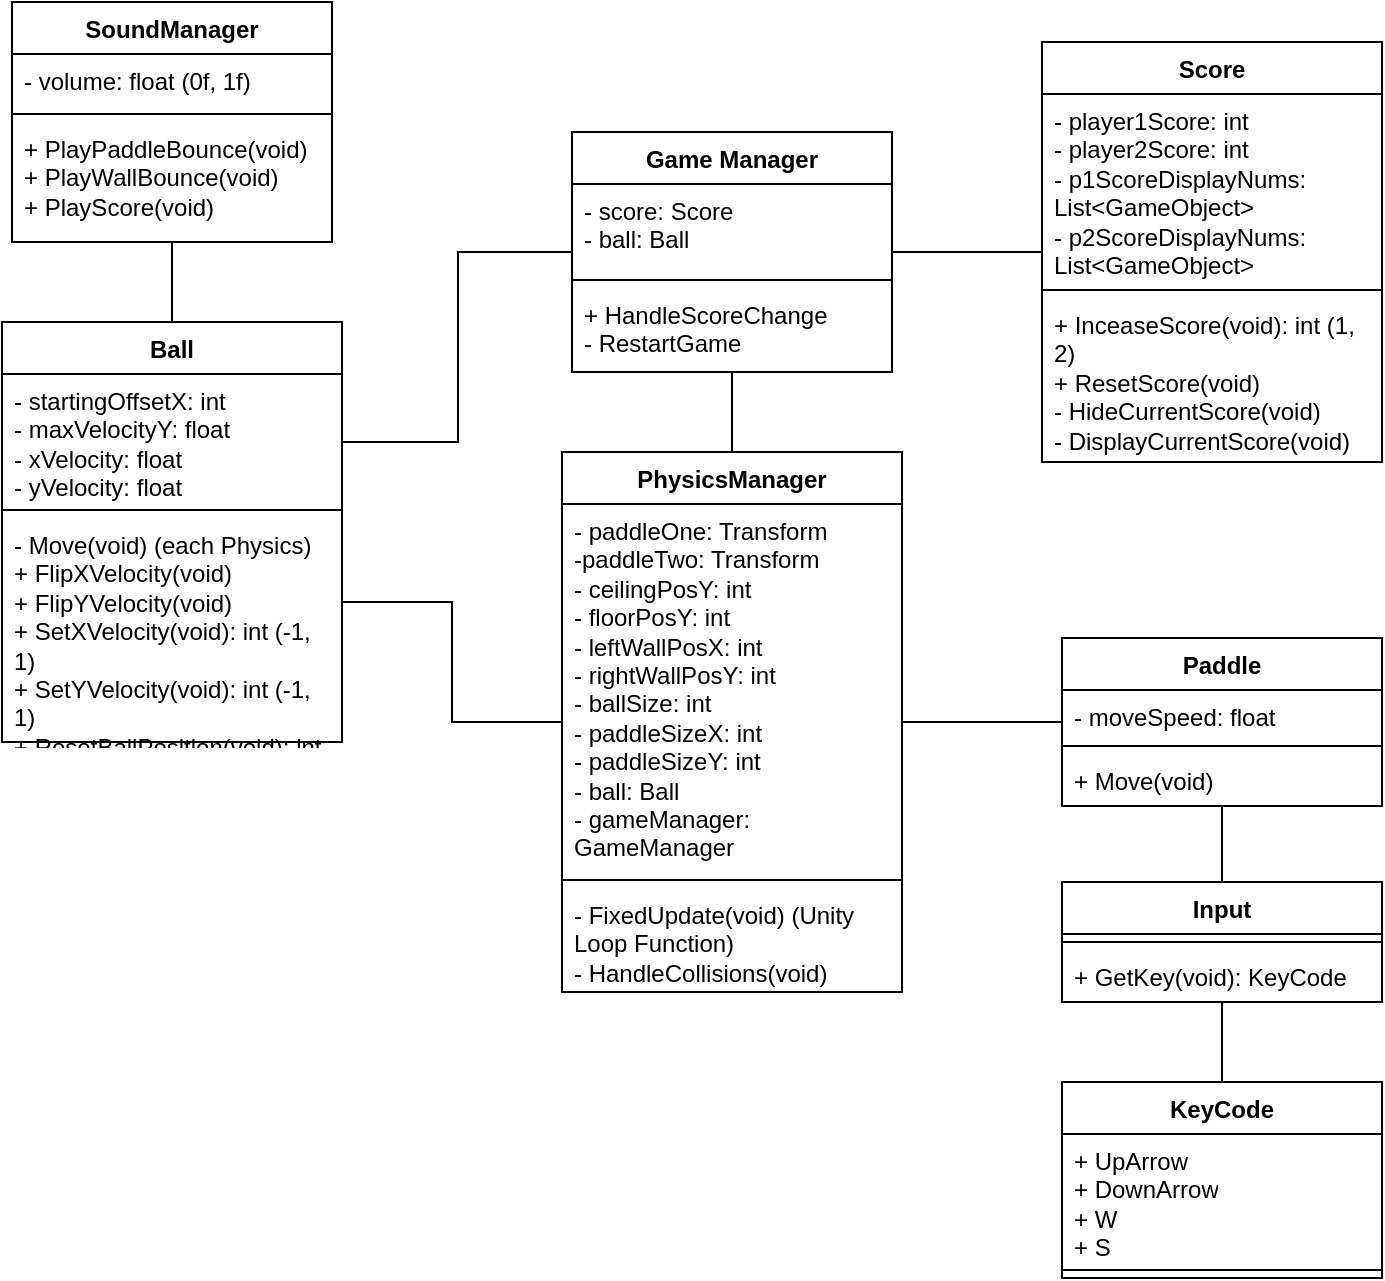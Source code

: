 <mxfile version="23.1.3" type="device">
  <diagram name="Page-1" id="hOQSt2M8NXj7ab4ly8Tu">
    <mxGraphModel dx="1121" dy="637" grid="1" gridSize="10" guides="1" tooltips="1" connect="1" arrows="1" fold="1" page="1" pageScale="1" pageWidth="850" pageHeight="1100" math="0" shadow="0">
      <root>
        <mxCell id="0" />
        <mxCell id="1" parent="0" />
        <mxCell id="CWXw3qoEPfl9kFRMAjqj-16" style="edgeStyle=orthogonalEdgeStyle;rounded=0;orthogonalLoop=1;jettySize=auto;html=1;startArrow=none;startFill=0;endArrow=none;endFill=0;" parent="1" source="CWXw3qoEPfl9kFRMAjqj-8" target="CWXw3qoEPfl9kFRMAjqj-17" edge="1">
          <mxGeometry relative="1" as="geometry">
            <mxPoint x="150" y="300" as="targetPoint" />
          </mxGeometry>
        </mxCell>
        <mxCell id="JSUQE9OYRCIfizvlQPL--5" style="edgeStyle=orthogonalEdgeStyle;rounded=0;orthogonalLoop=1;jettySize=auto;html=1;endArrow=none;endFill=0;" parent="1" source="CWXw3qoEPfl9kFRMAjqj-8" target="JSUQE9OYRCIfizvlQPL--1" edge="1">
          <mxGeometry relative="1" as="geometry" />
        </mxCell>
        <mxCell id="CWXw3qoEPfl9kFRMAjqj-8" value="Input" style="swimlane;fontStyle=1;align=center;verticalAlign=top;childLayout=stackLayout;horizontal=1;startSize=26;horizontalStack=0;resizeParent=1;resizeParentMax=0;resizeLast=0;collapsible=1;marginBottom=0;whiteSpace=wrap;html=1;" parent="1" vertex="1">
          <mxGeometry x="600" y="620" width="160" height="60" as="geometry" />
        </mxCell>
        <mxCell id="CWXw3qoEPfl9kFRMAjqj-10" value="" style="line;strokeWidth=1;fillColor=none;align=left;verticalAlign=middle;spacingTop=-1;spacingLeft=3;spacingRight=3;rotatable=0;labelPosition=right;points=[];portConstraint=eastwest;strokeColor=inherit;" parent="CWXw3qoEPfl9kFRMAjqj-8" vertex="1">
          <mxGeometry y="26" width="160" height="8" as="geometry" />
        </mxCell>
        <mxCell id="CWXw3qoEPfl9kFRMAjqj-11" value="+ GetKey(void): KeyCode" style="text;strokeColor=none;fillColor=none;align=left;verticalAlign=top;spacingLeft=4;spacingRight=4;overflow=hidden;rotatable=0;points=[[0,0.5],[1,0.5]];portConstraint=eastwest;whiteSpace=wrap;html=1;" parent="CWXw3qoEPfl9kFRMAjqj-8" vertex="1">
          <mxGeometry y="34" width="160" height="26" as="geometry" />
        </mxCell>
        <mxCell id="CWXw3qoEPfl9kFRMAjqj-17" value="Paddle" style="swimlane;fontStyle=1;align=center;verticalAlign=top;childLayout=stackLayout;horizontal=1;startSize=26;horizontalStack=0;resizeParent=1;resizeParentMax=0;resizeLast=0;collapsible=1;marginBottom=0;whiteSpace=wrap;html=1;" parent="1" vertex="1">
          <mxGeometry x="600" y="498" width="160" height="84" as="geometry" />
        </mxCell>
        <mxCell id="CWXw3qoEPfl9kFRMAjqj-18" value="- moveSpeed: float" style="text;strokeColor=none;fillColor=none;align=left;verticalAlign=top;spacingLeft=4;spacingRight=4;overflow=hidden;rotatable=0;points=[[0,0.5],[1,0.5]];portConstraint=eastwest;whiteSpace=wrap;html=1;" parent="CWXw3qoEPfl9kFRMAjqj-17" vertex="1">
          <mxGeometry y="26" width="160" height="24" as="geometry" />
        </mxCell>
        <mxCell id="CWXw3qoEPfl9kFRMAjqj-19" value="" style="line;strokeWidth=1;fillColor=none;align=left;verticalAlign=middle;spacingTop=-1;spacingLeft=3;spacingRight=3;rotatable=0;labelPosition=right;points=[];portConstraint=eastwest;strokeColor=inherit;" parent="CWXw3qoEPfl9kFRMAjqj-17" vertex="1">
          <mxGeometry y="50" width="160" height="8" as="geometry" />
        </mxCell>
        <mxCell id="CWXw3qoEPfl9kFRMAjqj-20" value="&lt;div&gt;+ Move(void)&lt;br&gt;&lt;/div&gt;" style="text;strokeColor=none;fillColor=none;align=left;verticalAlign=top;spacingLeft=4;spacingRight=4;overflow=hidden;rotatable=0;points=[[0,0.5],[1,0.5]];portConstraint=eastwest;whiteSpace=wrap;html=1;" parent="CWXw3qoEPfl9kFRMAjqj-17" vertex="1">
          <mxGeometry y="58" width="160" height="26" as="geometry" />
        </mxCell>
        <mxCell id="JSUQE9OYRCIfizvlQPL--13" style="edgeStyle=orthogonalEdgeStyle;rounded=0;orthogonalLoop=1;jettySize=auto;html=1;endArrow=none;endFill=0;" parent="1" source="CWXw3qoEPfl9kFRMAjqj-21" target="JSUQE9OYRCIfizvlQPL--9" edge="1">
          <mxGeometry relative="1" as="geometry" />
        </mxCell>
        <mxCell id="CWXw3qoEPfl9kFRMAjqj-21" value="Ball" style="swimlane;fontStyle=1;align=center;verticalAlign=top;childLayout=stackLayout;horizontal=1;startSize=26;horizontalStack=0;resizeParent=1;resizeParentMax=0;resizeLast=0;collapsible=1;marginBottom=0;whiteSpace=wrap;html=1;" parent="1" vertex="1">
          <mxGeometry x="70" y="340" width="170" height="210" as="geometry" />
        </mxCell>
        <mxCell id="CWXw3qoEPfl9kFRMAjqj-22" value="&lt;div&gt;- startingOffsetX: int&lt;/div&gt;&lt;div&gt;- maxVelocityY: float&lt;/div&gt;&lt;div&gt;- xVelocity: float&lt;/div&gt;&lt;div&gt;- yVelocity: float&lt;br&gt;&lt;/div&gt;" style="text;strokeColor=none;fillColor=none;align=left;verticalAlign=top;spacingLeft=4;spacingRight=4;overflow=hidden;rotatable=0;points=[[0,0.5],[1,0.5]];portConstraint=eastwest;whiteSpace=wrap;html=1;" parent="CWXw3qoEPfl9kFRMAjqj-21" vertex="1">
          <mxGeometry y="26" width="170" height="64" as="geometry" />
        </mxCell>
        <mxCell id="CWXw3qoEPfl9kFRMAjqj-23" value="" style="line;strokeWidth=1;fillColor=none;align=left;verticalAlign=middle;spacingTop=-1;spacingLeft=3;spacingRight=3;rotatable=0;labelPosition=right;points=[];portConstraint=eastwest;strokeColor=inherit;" parent="CWXw3qoEPfl9kFRMAjqj-21" vertex="1">
          <mxGeometry y="90" width="170" height="8" as="geometry" />
        </mxCell>
        <mxCell id="CWXw3qoEPfl9kFRMAjqj-24" value="&lt;div&gt;- Move(void) (each Physics)&lt;br&gt;&lt;/div&gt;&lt;div&gt;+ FlipXVelocity(void)&lt;/div&gt;&lt;div&gt;+ FlipYVelocity(void)&lt;/div&gt;&lt;div&gt;+ SetXVelocity(void): int (-1, 1)&lt;/div&gt;&lt;div&gt;+ SetYVelocity(void): int (-1, 1)&lt;br&gt;&lt;/div&gt;&lt;div&gt;+ ResetBallPosition(void): int (1, 2)&lt;br&gt;&lt;/div&gt;" style="text;strokeColor=none;fillColor=none;align=left;verticalAlign=top;spacingLeft=4;spacingRight=4;overflow=hidden;rotatable=0;points=[[0,0.5],[1,0.5]];portConstraint=eastwest;whiteSpace=wrap;html=1;" parent="CWXw3qoEPfl9kFRMAjqj-21" vertex="1">
          <mxGeometry y="98" width="170" height="112" as="geometry" />
        </mxCell>
        <mxCell id="CWXw3qoEPfl9kFRMAjqj-31" value="&lt;div&gt;Score&lt;/div&gt;" style="swimlane;fontStyle=1;align=center;verticalAlign=top;childLayout=stackLayout;horizontal=1;startSize=26;horizontalStack=0;resizeParent=1;resizeParentMax=0;resizeLast=0;collapsible=1;marginBottom=0;whiteSpace=wrap;html=1;" parent="1" vertex="1">
          <mxGeometry x="590" y="200" width="170" height="210" as="geometry" />
        </mxCell>
        <mxCell id="CWXw3qoEPfl9kFRMAjqj-32" value="&lt;div&gt;- player1Score: int&lt;br&gt;&lt;/div&gt;&lt;div&gt;- player2Score: int&lt;br&gt;&lt;/div&gt;&lt;div&gt;- p1ScoreDisplayNums: List&amp;lt;GameObject&amp;gt;&lt;br&gt;&lt;/div&gt;&lt;div&gt;- p2ScoreDisplayNums: List&amp;lt;GameObject&amp;gt;&lt;br&gt;&lt;/div&gt;" style="text;strokeColor=none;fillColor=none;align=left;verticalAlign=top;spacingLeft=4;spacingRight=4;overflow=hidden;rotatable=0;points=[[0,0.5],[1,0.5]];portConstraint=eastwest;whiteSpace=wrap;html=1;" parent="CWXw3qoEPfl9kFRMAjqj-31" vertex="1">
          <mxGeometry y="26" width="170" height="94" as="geometry" />
        </mxCell>
        <mxCell id="CWXw3qoEPfl9kFRMAjqj-33" value="" style="line;strokeWidth=1;fillColor=none;align=left;verticalAlign=middle;spacingTop=-1;spacingLeft=3;spacingRight=3;rotatable=0;labelPosition=right;points=[];portConstraint=eastwest;strokeColor=inherit;" parent="CWXw3qoEPfl9kFRMAjqj-31" vertex="1">
          <mxGeometry y="120" width="170" height="8" as="geometry" />
        </mxCell>
        <mxCell id="CWXw3qoEPfl9kFRMAjqj-34" value="&lt;div&gt;+ InceaseScore(void): int (1, 2)&lt;/div&gt;&lt;div&gt;+ ResetScore(void)&lt;br&gt;&lt;/div&gt;&lt;div&gt;- HideCurrentScore(void)&lt;/div&gt;&lt;div&gt;- DisplayCurrentScore(void)&lt;br&gt;&lt;/div&gt;" style="text;strokeColor=none;fillColor=none;align=left;verticalAlign=top;spacingLeft=4;spacingRight=4;overflow=hidden;rotatable=0;points=[[0,0.5],[1,0.5]];portConstraint=eastwest;whiteSpace=wrap;html=1;" parent="CWXw3qoEPfl9kFRMAjqj-31" vertex="1">
          <mxGeometry y="128" width="170" height="82" as="geometry" />
        </mxCell>
        <mxCell id="-7gD5l3dirjuhuBh_b0H-8" style="edgeStyle=orthogonalEdgeStyle;rounded=0;orthogonalLoop=1;jettySize=auto;html=1;endArrow=none;endFill=0;" parent="1" source="CWXw3qoEPfl9kFRMAjqj-36" target="-7gD5l3dirjuhuBh_b0H-1" edge="1">
          <mxGeometry relative="1" as="geometry" />
        </mxCell>
        <mxCell id="JSUQE9OYRCIfizvlQPL--6" style="edgeStyle=orthogonalEdgeStyle;rounded=0;orthogonalLoop=1;jettySize=auto;html=1;endArrow=none;endFill=0;" parent="1" source="CWXw3qoEPfl9kFRMAjqj-36" target="CWXw3qoEPfl9kFRMAjqj-17" edge="1">
          <mxGeometry relative="1" as="geometry" />
        </mxCell>
        <mxCell id="JSUQE9OYRCIfizvlQPL--15" style="edgeStyle=orthogonalEdgeStyle;rounded=0;orthogonalLoop=1;jettySize=auto;html=1;endArrow=none;endFill=0;" parent="1" source="CWXw3qoEPfl9kFRMAjqj-36" target="CWXw3qoEPfl9kFRMAjqj-21" edge="1">
          <mxGeometry relative="1" as="geometry">
            <Array as="points">
              <mxPoint x="295" y="540" />
              <mxPoint x="295" y="480" />
            </Array>
          </mxGeometry>
        </mxCell>
        <mxCell id="CWXw3qoEPfl9kFRMAjqj-36" value="&lt;div&gt;PhysicsManager&lt;/div&gt;" style="swimlane;fontStyle=1;align=center;verticalAlign=top;childLayout=stackLayout;horizontal=1;startSize=26;horizontalStack=0;resizeParent=1;resizeParentMax=0;resizeLast=0;collapsible=1;marginBottom=0;whiteSpace=wrap;html=1;" parent="1" vertex="1">
          <mxGeometry x="350" y="405" width="170" height="270" as="geometry" />
        </mxCell>
        <mxCell id="CWXw3qoEPfl9kFRMAjqj-37" value="&lt;div&gt;- paddleOne: Transform&lt;/div&gt;&lt;div&gt;-paddleTwo: Transform&lt;br&gt;&lt;/div&gt;&lt;div&gt;- ceilingPosY: int&lt;/div&gt;&lt;div&gt;- floorPosY: int&lt;br&gt;&lt;/div&gt;&lt;div&gt;- leftWallPosX: int&lt;/div&gt;&lt;div&gt;- rightWallPosY: int&lt;br&gt;&lt;/div&gt;&lt;div&gt;- ballSize: int&lt;br&gt;&lt;/div&gt;&lt;div&gt;- paddleSizeX: int&lt;/div&gt;&lt;div&gt;- paddleSizeY: int&lt;/div&gt;&lt;div&gt;- ball: Ball&lt;br&gt;&lt;/div&gt;&lt;div&gt;- gameManager: GameManager&lt;br&gt;&lt;/div&gt;" style="text;strokeColor=none;fillColor=none;align=left;verticalAlign=top;spacingLeft=4;spacingRight=4;overflow=hidden;rotatable=0;points=[[0,0.5],[1,0.5]];portConstraint=eastwest;whiteSpace=wrap;html=1;" parent="CWXw3qoEPfl9kFRMAjqj-36" vertex="1">
          <mxGeometry y="26" width="170" height="184" as="geometry" />
        </mxCell>
        <mxCell id="CWXw3qoEPfl9kFRMAjqj-38" value="" style="line;strokeWidth=1;fillColor=none;align=left;verticalAlign=middle;spacingTop=-1;spacingLeft=3;spacingRight=3;rotatable=0;labelPosition=right;points=[];portConstraint=eastwest;strokeColor=inherit;" parent="CWXw3qoEPfl9kFRMAjqj-36" vertex="1">
          <mxGeometry y="210" width="170" height="8" as="geometry" />
        </mxCell>
        <mxCell id="CWXw3qoEPfl9kFRMAjqj-39" value="&lt;div&gt;- FixedUpdate(void) (Unity Loop Function)&lt;br&gt;&lt;/div&gt;&lt;div&gt;- HandleCollisions(void)&lt;/div&gt;" style="text;strokeColor=none;fillColor=none;align=left;verticalAlign=top;spacingLeft=4;spacingRight=4;overflow=hidden;rotatable=0;points=[[0,0.5],[1,0.5]];portConstraint=eastwest;whiteSpace=wrap;html=1;" parent="CWXw3qoEPfl9kFRMAjqj-36" vertex="1">
          <mxGeometry y="218" width="170" height="52" as="geometry" />
        </mxCell>
        <mxCell id="-7gD5l3dirjuhuBh_b0H-6" style="edgeStyle=orthogonalEdgeStyle;rounded=0;orthogonalLoop=1;jettySize=auto;html=1;endArrow=none;endFill=0;" parent="1" source="-7gD5l3dirjuhuBh_b0H-1" target="CWXw3qoEPfl9kFRMAjqj-31" edge="1">
          <mxGeometry relative="1" as="geometry" />
        </mxCell>
        <mxCell id="JSUQE9OYRCIfizvlQPL--16" style="edgeStyle=orthogonalEdgeStyle;rounded=0;orthogonalLoop=1;jettySize=auto;html=1;endArrow=none;endFill=0;" parent="1" source="-7gD5l3dirjuhuBh_b0H-1" target="CWXw3qoEPfl9kFRMAjqj-21" edge="1">
          <mxGeometry relative="1" as="geometry">
            <Array as="points">
              <mxPoint x="298" y="305" />
              <mxPoint x="298" y="400" />
            </Array>
          </mxGeometry>
        </mxCell>
        <mxCell id="-7gD5l3dirjuhuBh_b0H-1" value="Game Manager" style="swimlane;fontStyle=1;align=center;verticalAlign=top;childLayout=stackLayout;horizontal=1;startSize=26;horizontalStack=0;resizeParent=1;resizeParentMax=0;resizeLast=0;collapsible=1;marginBottom=0;whiteSpace=wrap;html=1;" parent="1" vertex="1">
          <mxGeometry x="355" y="245" width="160" height="120" as="geometry" />
        </mxCell>
        <mxCell id="-7gD5l3dirjuhuBh_b0H-2" value="&lt;div&gt;- score: Score&lt;br&gt;&lt;/div&gt;&lt;div&gt;- ball: Ball&lt;/div&gt;" style="text;strokeColor=none;fillColor=none;align=left;verticalAlign=top;spacingLeft=4;spacingRight=4;overflow=hidden;rotatable=0;points=[[0,0.5],[1,0.5]];portConstraint=eastwest;whiteSpace=wrap;html=1;" parent="-7gD5l3dirjuhuBh_b0H-1" vertex="1">
          <mxGeometry y="26" width="160" height="44" as="geometry" />
        </mxCell>
        <mxCell id="-7gD5l3dirjuhuBh_b0H-3" value="" style="line;strokeWidth=1;fillColor=none;align=left;verticalAlign=middle;spacingTop=-1;spacingLeft=3;spacingRight=3;rotatable=0;labelPosition=right;points=[];portConstraint=eastwest;strokeColor=inherit;" parent="-7gD5l3dirjuhuBh_b0H-1" vertex="1">
          <mxGeometry y="70" width="160" height="8" as="geometry" />
        </mxCell>
        <mxCell id="-7gD5l3dirjuhuBh_b0H-4" value="&lt;div&gt;+ HandleScoreChange&lt;/div&gt;&lt;div&gt;- RestartGame&lt;br&gt;&lt;/div&gt;" style="text;strokeColor=none;fillColor=none;align=left;verticalAlign=top;spacingLeft=4;spacingRight=4;overflow=hidden;rotatable=0;points=[[0,0.5],[1,0.5]];portConstraint=eastwest;whiteSpace=wrap;html=1;" parent="-7gD5l3dirjuhuBh_b0H-1" vertex="1">
          <mxGeometry y="78" width="160" height="42" as="geometry" />
        </mxCell>
        <mxCell id="JSUQE9OYRCIfizvlQPL--1" value="KeyCode" style="swimlane;fontStyle=1;align=center;verticalAlign=top;childLayout=stackLayout;horizontal=1;startSize=26;horizontalStack=0;resizeParent=1;resizeParentMax=0;resizeLast=0;collapsible=1;marginBottom=0;whiteSpace=wrap;html=1;" parent="1" vertex="1">
          <mxGeometry x="600" y="720" width="160" height="98" as="geometry" />
        </mxCell>
        <mxCell id="JSUQE9OYRCIfizvlQPL--2" value="&lt;div&gt;+ UpArrow&lt;/div&gt;&lt;div&gt;+ DownArrow&lt;/div&gt;&lt;div&gt;+ W&lt;/div&gt;&lt;div&gt;+ S&lt;br&gt;&lt;/div&gt;" style="text;strokeColor=none;fillColor=none;align=left;verticalAlign=top;spacingLeft=4;spacingRight=4;overflow=hidden;rotatable=0;points=[[0,0.5],[1,0.5]];portConstraint=eastwest;whiteSpace=wrap;html=1;" parent="JSUQE9OYRCIfizvlQPL--1" vertex="1">
          <mxGeometry y="26" width="160" height="64" as="geometry" />
        </mxCell>
        <mxCell id="JSUQE9OYRCIfizvlQPL--3" value="" style="line;strokeWidth=1;fillColor=none;align=left;verticalAlign=middle;spacingTop=-1;spacingLeft=3;spacingRight=3;rotatable=0;labelPosition=right;points=[];portConstraint=eastwest;strokeColor=inherit;" parent="JSUQE9OYRCIfizvlQPL--1" vertex="1">
          <mxGeometry y="90" width="160" height="8" as="geometry" />
        </mxCell>
        <mxCell id="JSUQE9OYRCIfizvlQPL--9" value="SoundManager" style="swimlane;fontStyle=1;align=center;verticalAlign=top;childLayout=stackLayout;horizontal=1;startSize=26;horizontalStack=0;resizeParent=1;resizeParentMax=0;resizeLast=0;collapsible=1;marginBottom=0;whiteSpace=wrap;html=1;" parent="1" vertex="1">
          <mxGeometry x="75" y="180" width="160" height="120" as="geometry" />
        </mxCell>
        <mxCell id="JSUQE9OYRCIfizvlQPL--10" value="- volume: float (0f, 1f)" style="text;strokeColor=none;fillColor=none;align=left;verticalAlign=top;spacingLeft=4;spacingRight=4;overflow=hidden;rotatable=0;points=[[0,0.5],[1,0.5]];portConstraint=eastwest;whiteSpace=wrap;html=1;" parent="JSUQE9OYRCIfizvlQPL--9" vertex="1">
          <mxGeometry y="26" width="160" height="26" as="geometry" />
        </mxCell>
        <mxCell id="JSUQE9OYRCIfizvlQPL--11" value="" style="line;strokeWidth=1;fillColor=none;align=left;verticalAlign=middle;spacingTop=-1;spacingLeft=3;spacingRight=3;rotatable=0;labelPosition=right;points=[];portConstraint=eastwest;strokeColor=inherit;" parent="JSUQE9OYRCIfizvlQPL--9" vertex="1">
          <mxGeometry y="52" width="160" height="8" as="geometry" />
        </mxCell>
        <mxCell id="JSUQE9OYRCIfizvlQPL--12" value="&lt;div&gt;+ PlayPaddleBounce(void)&lt;/div&gt;&lt;div&gt;+ PlayWallBounce(void)&lt;br&gt;&lt;/div&gt;&lt;div&gt;+ PlayScore(void)&lt;br&gt;&lt;/div&gt;" style="text;strokeColor=none;fillColor=none;align=left;verticalAlign=top;spacingLeft=4;spacingRight=4;overflow=hidden;rotatable=0;points=[[0,0.5],[1,0.5]];portConstraint=eastwest;whiteSpace=wrap;html=1;" parent="JSUQE9OYRCIfizvlQPL--9" vertex="1">
          <mxGeometry y="60" width="160" height="60" as="geometry" />
        </mxCell>
      </root>
    </mxGraphModel>
  </diagram>
</mxfile>
